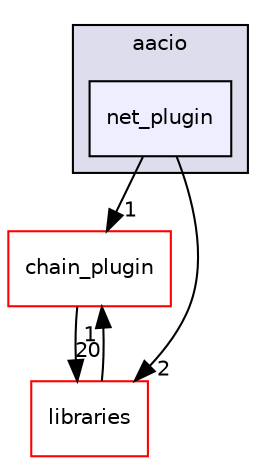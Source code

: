 digraph "plugins/net_plugin/include/aacio/net_plugin" {
  compound=true
  node [ fontsize="10", fontname="Helvetica"];
  edge [ labelfontsize="10", labelfontname="Helvetica"];
  subgraph clusterdir_d235bc9daac728b7a4b59534a8df231f {
    graph [ bgcolor="#ddddee", pencolor="black", label="aacio" fontname="Helvetica", fontsize="10", URL="dir_d235bc9daac728b7a4b59534a8df231f.html"]
  dir_62de7cf312c72a6f27717a8be8cfddb6 [shape=box, label="net_plugin", style="filled", fillcolor="#eeeeff", pencolor="black", URL="dir_62de7cf312c72a6f27717a8be8cfddb6.html"];
  }
  dir_602e6d607ea05a3811091b067ebfa4ac [shape=box label="chain_plugin" fillcolor="white" style="filled" color="red" URL="dir_602e6d607ea05a3811091b067ebfa4ac.html"];
  dir_bc0718b08fb2015b8e59c47b2805f60c [shape=box label="libraries" fillcolor="white" style="filled" color="red" URL="dir_bc0718b08fb2015b8e59c47b2805f60c.html"];
  dir_602e6d607ea05a3811091b067ebfa4ac->dir_bc0718b08fb2015b8e59c47b2805f60c [headlabel="20", labeldistance=1.5 headhref="dir_001848_000004.html"];
  dir_62de7cf312c72a6f27717a8be8cfddb6->dir_602e6d607ea05a3811091b067ebfa4ac [headlabel="1", labeldistance=1.5 headhref="dir_001707_001848.html"];
  dir_62de7cf312c72a6f27717a8be8cfddb6->dir_bc0718b08fb2015b8e59c47b2805f60c [headlabel="2", labeldistance=1.5 headhref="dir_001707_000004.html"];
  dir_bc0718b08fb2015b8e59c47b2805f60c->dir_602e6d607ea05a3811091b067ebfa4ac [headlabel="1", labeldistance=1.5 headhref="dir_000004_001848.html"];
}
